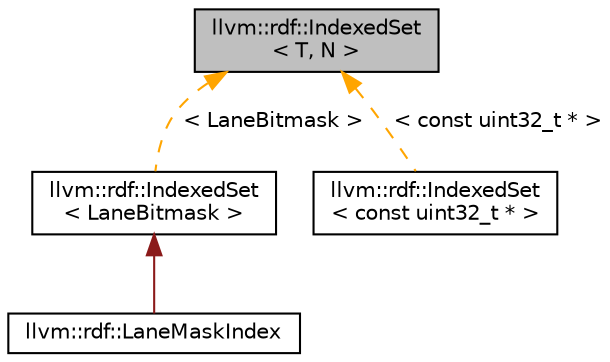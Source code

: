 digraph "llvm::rdf::IndexedSet&lt; T, N &gt;"
{
 // LATEX_PDF_SIZE
  bgcolor="transparent";
  edge [fontname="Helvetica",fontsize="10",labelfontname="Helvetica",labelfontsize="10"];
  node [fontname="Helvetica",fontsize="10",shape=record];
  Node1 [label="llvm::rdf::IndexedSet\l\< T, N \>",height=0.2,width=0.4,color="black", fillcolor="grey75", style="filled", fontcolor="black",tooltip=" "];
  Node1 -> Node2 [dir="back",color="orange",fontsize="10",style="dashed",label=" \< LaneBitmask \>" ,fontname="Helvetica"];
  Node2 [label="llvm::rdf::IndexedSet\l\< LaneBitmask \>",height=0.2,width=0.4,color="black",URL="$structllvm_1_1rdf_1_1IndexedSet.html",tooltip=" "];
  Node2 -> Node3 [dir="back",color="firebrick4",fontsize="10",style="solid",fontname="Helvetica"];
  Node3 [label="llvm::rdf::LaneMaskIndex",height=0.2,width=0.4,color="black",URL="$structllvm_1_1rdf_1_1LaneMaskIndex.html",tooltip=" "];
  Node1 -> Node4 [dir="back",color="orange",fontsize="10",style="dashed",label=" \< const uint32_t * \>" ,fontname="Helvetica"];
  Node4 [label="llvm::rdf::IndexedSet\l\< const uint32_t * \>",height=0.2,width=0.4,color="black",URL="$structllvm_1_1rdf_1_1IndexedSet.html",tooltip=" "];
}
